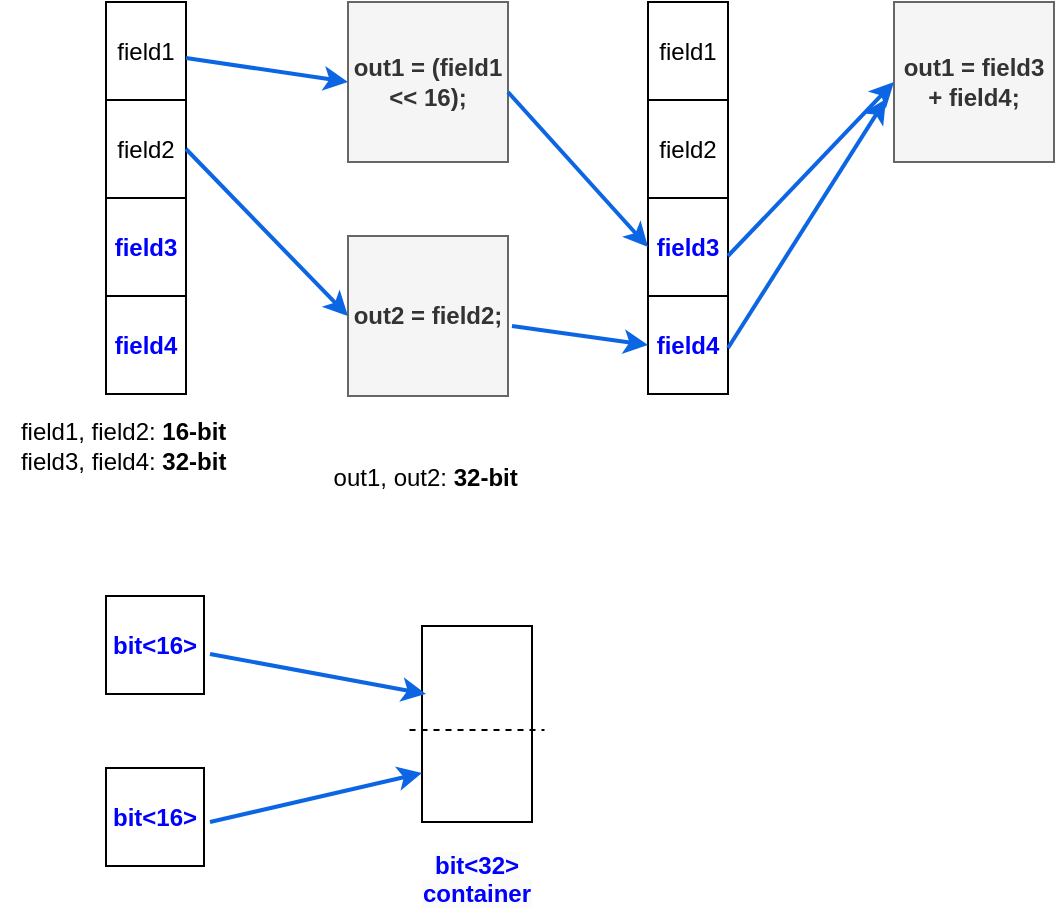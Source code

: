 <mxfile version="21.2.9" type="device">
  <diagram name="Page-1" id="OBAn9zWMXwnl9YPRFMSp">
    <mxGraphModel dx="1088" dy="585" grid="0" gridSize="10" guides="1" tooltips="1" connect="1" arrows="1" fold="1" page="1" pageScale="1" pageWidth="850" pageHeight="1100" math="0" shadow="0">
      <root>
        <mxCell id="0" />
        <mxCell id="1" parent="0" />
        <mxCell id="P62c5Ri29EFmjkNvma2c-1" value="field1" style="rounded=0;whiteSpace=wrap;html=1;" vertex="1" parent="1">
          <mxGeometry x="152" y="60" width="40" height="49" as="geometry" />
        </mxCell>
        <mxCell id="P62c5Ri29EFmjkNvma2c-10" value="field2" style="rounded=0;whiteSpace=wrap;html=1;" vertex="1" parent="1">
          <mxGeometry x="152" y="109" width="40" height="49" as="geometry" />
        </mxCell>
        <mxCell id="P62c5Ri29EFmjkNvma2c-11" value="field1, field2: &lt;b&gt;16-bit&lt;/b&gt;&amp;nbsp;&lt;br&gt;&amp;nbsp;field3, field4: &lt;b&gt;32&lt;/b&gt;&lt;b style=&quot;border-color: var(--border-color);&quot;&gt;-bit&lt;/b&gt;&amp;nbsp;&amp;nbsp;" style="text;strokeColor=none;align=center;fillColor=none;html=1;verticalAlign=middle;whiteSpace=wrap;rounded=0;" vertex="1" parent="1">
          <mxGeometry x="99" y="267" width="127" height="30" as="geometry" />
        </mxCell>
        <mxCell id="P62c5Ri29EFmjkNvma2c-12" value="out1 = (field1 &amp;lt;&amp;lt; 16);" style="whiteSpace=wrap;html=1;aspect=fixed;fillColor=#f5f5f5;fontColor=#333333;strokeColor=#666666;fontStyle=1" vertex="1" parent="1">
          <mxGeometry x="273" y="60" width="80" height="80" as="geometry" />
        </mxCell>
        <mxCell id="P62c5Ri29EFmjkNvma2c-13" value="out2 = field2;" style="whiteSpace=wrap;html=1;aspect=fixed;fillColor=#f5f5f5;fontColor=#333333;strokeColor=#666666;fontStyle=1" vertex="1" parent="1">
          <mxGeometry x="273" y="177" width="80" height="80" as="geometry" />
        </mxCell>
        <mxCell id="P62c5Ri29EFmjkNvma2c-14" value="" style="endArrow=classic;html=1;rounded=0;fillColor=#dae8fc;strokeColor=#0c66e4;strokeWidth=2;entryX=0;entryY=0.5;entryDx=0;entryDy=0;" edge="1" parent="1" target="P62c5Ri29EFmjkNvma2c-12">
          <mxGeometry width="50" height="50" relative="1" as="geometry">
            <mxPoint x="192" y="88" as="sourcePoint" />
            <mxPoint x="226" y="127" as="targetPoint" />
          </mxGeometry>
        </mxCell>
        <mxCell id="P62c5Ri29EFmjkNvma2c-15" value="" style="endArrow=classic;html=1;rounded=0;fillColor=#dae8fc;strokeColor=#0c66e4;strokeWidth=2;exitX=1;exitY=0.5;exitDx=0;exitDy=0;entryX=0;entryY=0.5;entryDx=0;entryDy=0;" edge="1" parent="1" source="P62c5Ri29EFmjkNvma2c-10" target="P62c5Ri29EFmjkNvma2c-13">
          <mxGeometry width="50" height="50" relative="1" as="geometry">
            <mxPoint x="167" y="133" as="sourcePoint" />
            <mxPoint x="273" y="149" as="targetPoint" />
          </mxGeometry>
        </mxCell>
        <mxCell id="P62c5Ri29EFmjkNvma2c-16" value="out1, out2: &lt;b&gt;32-bit&lt;/b&gt;&amp;nbsp;" style="text;strokeColor=none;align=center;fillColor=none;html=1;verticalAlign=middle;whiteSpace=wrap;rounded=0;" vertex="1" parent="1">
          <mxGeometry x="239.75" y="283" width="146.5" height="30" as="geometry" />
        </mxCell>
        <mxCell id="P62c5Ri29EFmjkNvma2c-21" value="field1" style="rounded=0;whiteSpace=wrap;html=1;" vertex="1" parent="1">
          <mxGeometry x="423" y="60" width="40" height="49" as="geometry" />
        </mxCell>
        <mxCell id="P62c5Ri29EFmjkNvma2c-22" value="field2" style="rounded=0;whiteSpace=wrap;html=1;" vertex="1" parent="1">
          <mxGeometry x="423" y="109" width="40" height="49" as="geometry" />
        </mxCell>
        <mxCell id="P62c5Ri29EFmjkNvma2c-24" value="&lt;b&gt;&lt;font color=&quot;#0000ff&quot;&gt;field3&lt;/font&gt;&lt;/b&gt;" style="rounded=0;whiteSpace=wrap;html=1;" vertex="1" parent="1">
          <mxGeometry x="152" y="158" width="40" height="49" as="geometry" />
        </mxCell>
        <mxCell id="P62c5Ri29EFmjkNvma2c-25" value="&lt;font color=&quot;#0000ff&quot;&gt;&lt;b&gt;field4&lt;/b&gt;&lt;/font&gt;" style="rounded=0;whiteSpace=wrap;html=1;" vertex="1" parent="1">
          <mxGeometry x="152" y="207" width="40" height="49" as="geometry" />
        </mxCell>
        <mxCell id="P62c5Ri29EFmjkNvma2c-26" value="&lt;b&gt;&lt;font color=&quot;#0000ff&quot;&gt;field3&lt;/font&gt;&lt;/b&gt;" style="rounded=0;whiteSpace=wrap;html=1;" vertex="1" parent="1">
          <mxGeometry x="423" y="158" width="40" height="49" as="geometry" />
        </mxCell>
        <mxCell id="P62c5Ri29EFmjkNvma2c-27" value="&lt;font color=&quot;#0000ff&quot;&gt;&lt;b&gt;field4&lt;/b&gt;&lt;/font&gt;" style="rounded=0;whiteSpace=wrap;html=1;" vertex="1" parent="1">
          <mxGeometry x="423" y="207" width="40" height="49" as="geometry" />
        </mxCell>
        <mxCell id="P62c5Ri29EFmjkNvma2c-30" value="out1 = field3 + field4;" style="whiteSpace=wrap;html=1;aspect=fixed;fillColor=#f5f5f5;fontColor=#333333;strokeColor=#666666;fontStyle=1" vertex="1" parent="1">
          <mxGeometry x="546" y="60" width="80" height="80" as="geometry" />
        </mxCell>
        <mxCell id="P62c5Ri29EFmjkNvma2c-33" value="" style="endArrow=classic;html=1;rounded=0;fillColor=#dae8fc;strokeColor=#0c66e4;strokeWidth=2;entryX=0;entryY=0.5;entryDx=0;entryDy=0;" edge="1" parent="1" target="P62c5Ri29EFmjkNvma2c-30">
          <mxGeometry width="50" height="50" relative="1" as="geometry">
            <mxPoint x="463" y="187" as="sourcePoint" />
            <mxPoint x="544" y="199" as="targetPoint" />
          </mxGeometry>
        </mxCell>
        <mxCell id="P62c5Ri29EFmjkNvma2c-34" value="" style="endArrow=classic;html=1;rounded=0;fillColor=#dae8fc;strokeColor=#0c66e4;strokeWidth=2;exitX=1;exitY=0.5;exitDx=0;exitDy=0;entryX=-0.05;entryY=0.606;entryDx=0;entryDy=0;entryPerimeter=0;" edge="1" parent="1" target="P62c5Ri29EFmjkNvma2c-30">
          <mxGeometry width="50" height="50" relative="1" as="geometry">
            <mxPoint x="463" y="233" as="sourcePoint" />
            <mxPoint x="544" y="316" as="targetPoint" />
          </mxGeometry>
        </mxCell>
        <mxCell id="P62c5Ri29EFmjkNvma2c-35" value="" style="endArrow=classic;html=1;rounded=0;fillColor=#dae8fc;strokeColor=#0c66e4;strokeWidth=2;entryX=0;entryY=0.5;entryDx=0;entryDy=0;" edge="1" parent="1" target="P62c5Ri29EFmjkNvma2c-26">
          <mxGeometry width="50" height="50" relative="1" as="geometry">
            <mxPoint x="353" y="105" as="sourcePoint" />
            <mxPoint x="434" y="117" as="targetPoint" />
          </mxGeometry>
        </mxCell>
        <mxCell id="P62c5Ri29EFmjkNvma2c-36" value="" style="endArrow=classic;html=1;rounded=0;fillColor=#dae8fc;strokeColor=#0c66e4;strokeWidth=2;entryX=0;entryY=0.5;entryDx=0;entryDy=0;" edge="1" parent="1" target="P62c5Ri29EFmjkNvma2c-27">
          <mxGeometry width="50" height="50" relative="1" as="geometry">
            <mxPoint x="355" y="222" as="sourcePoint" />
            <mxPoint x="425" y="300" as="targetPoint" />
          </mxGeometry>
        </mxCell>
        <mxCell id="P62c5Ri29EFmjkNvma2c-37" value="&lt;b&gt;&lt;font color=&quot;#0000ff&quot;&gt;bit&amp;lt;16&amp;gt;&lt;/font&gt;&lt;/b&gt;" style="rounded=0;whiteSpace=wrap;html=1;" vertex="1" parent="1">
          <mxGeometry x="152" y="357" width="49" height="49" as="geometry" />
        </mxCell>
        <mxCell id="P62c5Ri29EFmjkNvma2c-38" value="&lt;font color=&quot;#0000ff&quot;&gt;&lt;b&gt;bit&amp;lt;16&amp;gt;&lt;/b&gt;&lt;/font&gt;" style="rounded=0;whiteSpace=wrap;html=1;" vertex="1" parent="1">
          <mxGeometry x="152" y="443" width="49" height="49" as="geometry" />
        </mxCell>
        <mxCell id="P62c5Ri29EFmjkNvma2c-39" value="" style="rounded=0;whiteSpace=wrap;html=1;" vertex="1" parent="1">
          <mxGeometry x="310" y="372" width="55" height="98" as="geometry" />
        </mxCell>
        <mxCell id="P62c5Ri29EFmjkNvma2c-43" value="" style="endArrow=classic;html=1;rounded=0;fillColor=#dae8fc;strokeColor=#0c66e4;strokeWidth=2;" edge="1" parent="1">
          <mxGeometry width="50" height="50" relative="1" as="geometry">
            <mxPoint x="204" y="386" as="sourcePoint" />
            <mxPoint x="312" y="406" as="targetPoint" />
          </mxGeometry>
        </mxCell>
        <mxCell id="P62c5Ri29EFmjkNvma2c-44" value="" style="endArrow=classic;html=1;rounded=0;fillColor=#dae8fc;strokeColor=#0c66e4;strokeWidth=2;entryX=0;entryY=0.75;entryDx=0;entryDy=0;" edge="1" parent="1" target="P62c5Ri29EFmjkNvma2c-39">
          <mxGeometry width="50" height="50" relative="1" as="geometry">
            <mxPoint x="204" y="470" as="sourcePoint" />
            <mxPoint x="312" y="490" as="targetPoint" />
          </mxGeometry>
        </mxCell>
        <mxCell id="P62c5Ri29EFmjkNvma2c-47" value="" style="endArrow=none;dashed=1;html=1;rounded=0;" edge="1" parent="1">
          <mxGeometry width="50" height="50" relative="1" as="geometry">
            <mxPoint x="303.75" y="424" as="sourcePoint" />
            <mxPoint x="371.25" y="424" as="targetPoint" />
          </mxGeometry>
        </mxCell>
        <mxCell id="P62c5Ri29EFmjkNvma2c-48" value="&lt;b style=&quot;border-color: var(--border-color); color: rgb(0, 0, 0); font-family: Helvetica; font-size: 12px; font-style: normal; font-variant-ligatures: normal; font-variant-caps: normal; letter-spacing: normal; orphans: 2; text-indent: 0px; text-transform: none; widows: 2; word-spacing: 0px; -webkit-text-stroke-width: 0px; background-color: rgb(251, 251, 251); text-decoration-thickness: initial; text-decoration-style: initial; text-decoration-color: initial;&quot;&gt;&lt;font style=&quot;border-color: var(--border-color);&quot; color=&quot;#0000ff&quot;&gt;bit&amp;lt;32&amp;gt; container&lt;/font&gt;&lt;/b&gt;" style="text;whiteSpace=wrap;html=1;align=center;" vertex="1" parent="1">
          <mxGeometry x="303" y="478" width="69" height="36" as="geometry" />
        </mxCell>
      </root>
    </mxGraphModel>
  </diagram>
</mxfile>
